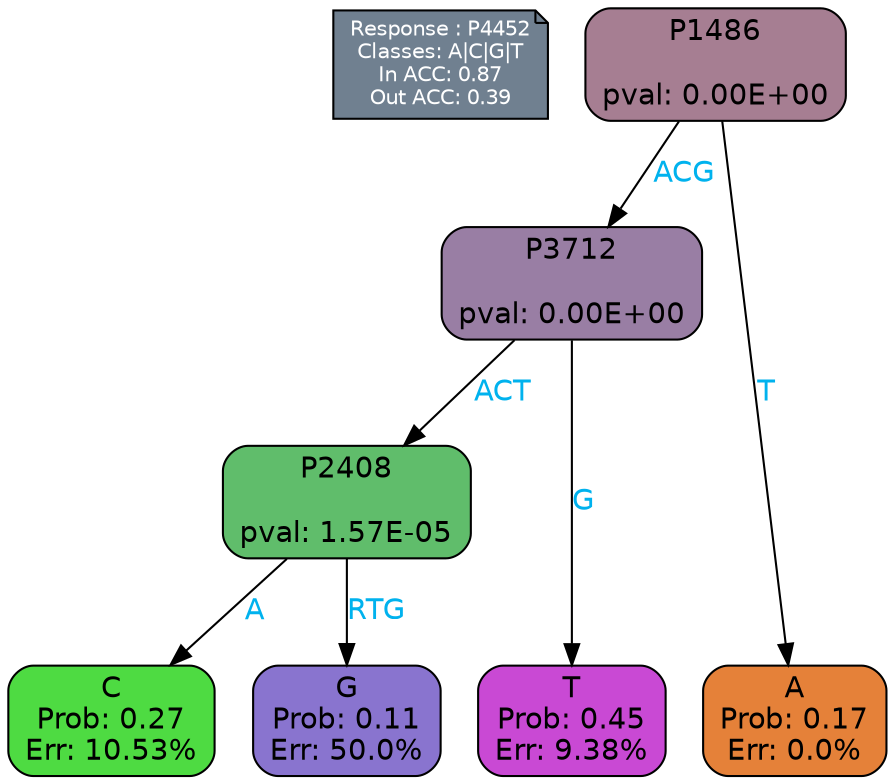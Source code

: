 digraph Tree {
node [shape=box, style="filled, rounded", color="black", fontname=helvetica] ;
graph [ranksep=equally, splines=polylines, bgcolor=transparent, dpi=600] ;
edge [fontname=helvetica] ;
LEGEND [label="Response : P4452
Classes: A|C|G|T
In ACC: 0.87
Out ACC: 0.39
",shape=note,align=left,style=filled,fillcolor="slategray",fontcolor="white",fontsize=10];1 [label="P1486

pval: 0.00E+00", fillcolor="#a67e92"] ;
2 [label="P3712

pval: 0.00E+00", fillcolor="#997ea4"] ;
3 [label="P2408

pval: 1.57E-05", fillcolor="#60bd6b"] ;
4 [label="C
Prob: 0.27
Err: 10.53%", fillcolor="#4edb42"] ;
5 [label="G
Prob: 0.11
Err: 50.0%", fillcolor="#8974cf"] ;
6 [label="T
Prob: 0.45
Err: 9.38%", fillcolor="#c949d4"] ;
7 [label="A
Prob: 0.17
Err: 0.0%", fillcolor="#e58139"] ;
1 -> 2 [label="ACG",fontcolor=deepskyblue2] ;
1 -> 7 [label="T",fontcolor=deepskyblue2] ;
2 -> 3 [label="ACT",fontcolor=deepskyblue2] ;
2 -> 6 [label="G",fontcolor=deepskyblue2] ;
3 -> 4 [label="A",fontcolor=deepskyblue2] ;
3 -> 5 [label="RTG",fontcolor=deepskyblue2] ;
{rank = same; 4;5;6;7;}{rank = same; LEGEND;1;}}